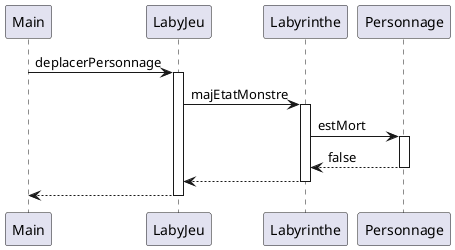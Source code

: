 @startuml
participant Main
Main -> LabyJeu : deplacerPersonnage
activate LabyJeu


LabyJeu -> Labyrinthe : majEtatMonstre
activate Labyrinthe
Labyrinthe -> Personnage : estMort
activate Personnage
Personnage --> Labyrinthe : false
deactivate Personnage
Labyrinthe --> LabyJeu
deactivate Labyrinthe
return
@enduml